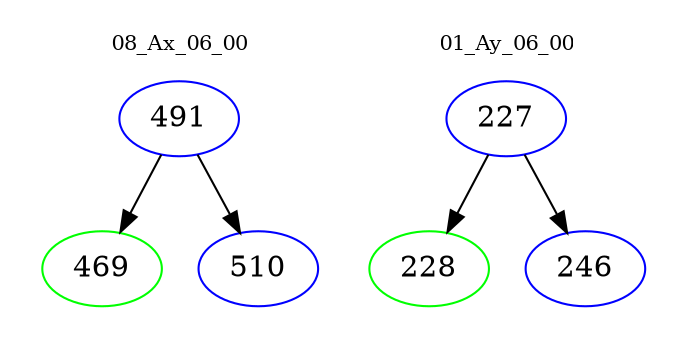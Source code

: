 digraph{
subgraph cluster_0 {
color = white
label = "08_Ax_06_00";
fontsize=10;
T0_491 [label="491", color="blue"]
T0_491 -> T0_469 [color="black"]
T0_469 [label="469", color="green"]
T0_491 -> T0_510 [color="black"]
T0_510 [label="510", color="blue"]
}
subgraph cluster_1 {
color = white
label = "01_Ay_06_00";
fontsize=10;
T1_227 [label="227", color="blue"]
T1_227 -> T1_228 [color="black"]
T1_228 [label="228", color="green"]
T1_227 -> T1_246 [color="black"]
T1_246 [label="246", color="blue"]
}
}
